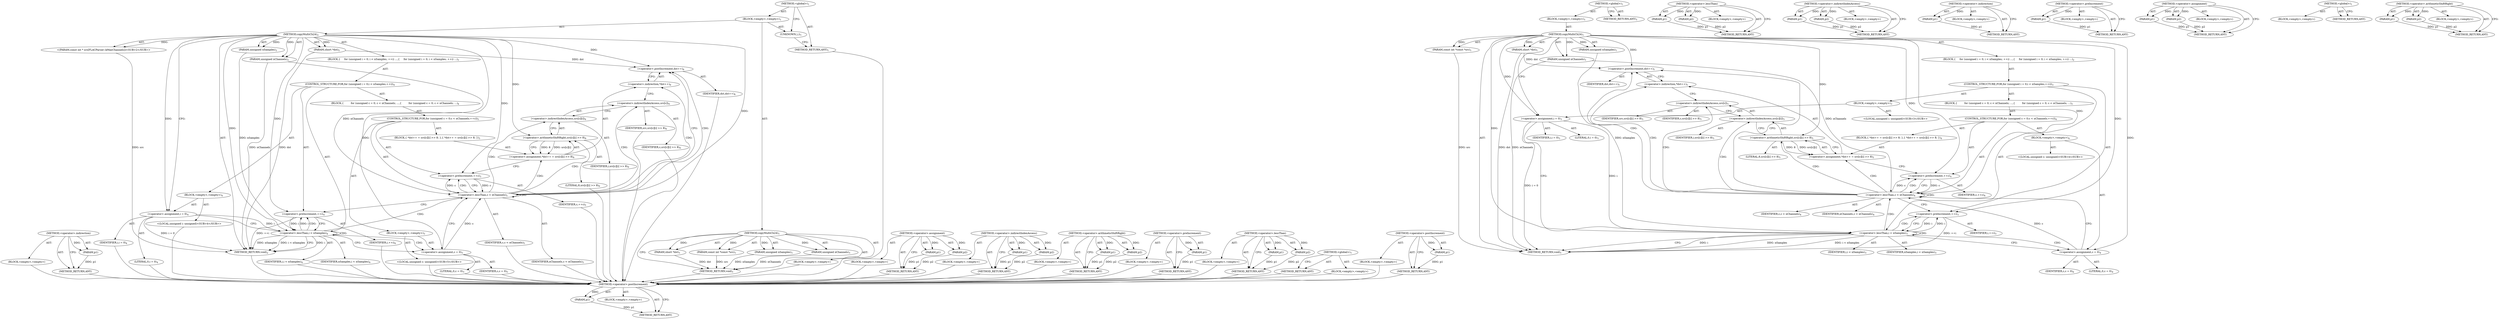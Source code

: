 digraph "&lt;operator&gt;.postIncrement" {
vulnerable_90 [label=<(METHOD,&lt;operator&gt;.postIncrement)>];
vulnerable_91 [label=<(PARAM,p1)>];
vulnerable_92 [label=<(BLOCK,&lt;empty&gt;,&lt;empty&gt;)>];
vulnerable_93 [label=<(METHOD_RETURN,ANY)>];
vulnerable_6 [label=<(METHOD,&lt;global&gt;)<SUB>1</SUB>>];
vulnerable_7 [label=<(BLOCK,&lt;empty&gt;,&lt;empty&gt;)<SUB>1</SUB>>];
vulnerable_8 [label=<(METHOD,copyMultiCh24)<SUB>1</SUB>>];
vulnerable_9 [label=<(PARAM,short *dst)<SUB>1</SUB>>];
vulnerable_10 [label=<(PARAM,const int *const *src)<SUB>1</SUB>>];
vulnerable_11 [label=<(PARAM,unsigned nSamples)<SUB>1</SUB>>];
vulnerable_12 [label=<(PARAM,unsigned nChannels)<SUB>1</SUB>>];
vulnerable_13 [label=<(BLOCK,{
     for (unsigned i = 0; i &lt; nSamples; ++i) ...,{
     for (unsigned i = 0; i &lt; nSamples; ++i) ...)<SUB>2</SUB>>];
vulnerable_14 [label=<(CONTROL_STRUCTURE,FOR,for (unsigned i = 0;i &lt; nSamples;++i))<SUB>3</SUB>>];
vulnerable_15 [label=<(BLOCK,&lt;empty&gt;,&lt;empty&gt;)<SUB>3</SUB>>];
vulnerable_16 [label="<(LOCAL,unsigned i: unsigned)<SUB>3</SUB>>"];
vulnerable_17 [label=<(&lt;operator&gt;.assignment,i = 0)<SUB>3</SUB>>];
vulnerable_18 [label=<(IDENTIFIER,i,i = 0)<SUB>3</SUB>>];
vulnerable_19 [label=<(LITERAL,0,i = 0)<SUB>3</SUB>>];
vulnerable_20 [label=<(&lt;operator&gt;.lessThan,i &lt; nSamples)<SUB>3</SUB>>];
vulnerable_21 [label=<(IDENTIFIER,i,i &lt; nSamples)<SUB>3</SUB>>];
vulnerable_22 [label=<(IDENTIFIER,nSamples,i &lt; nSamples)<SUB>3</SUB>>];
vulnerable_23 [label=<(&lt;operator&gt;.preIncrement,++i)<SUB>3</SUB>>];
vulnerable_24 [label=<(IDENTIFIER,i,++i)<SUB>3</SUB>>];
vulnerable_25 [label=<(BLOCK,{
         for (unsigned c = 0; c &lt; nChannels; ...,{
         for (unsigned c = 0; c &lt; nChannels; ...)<SUB>3</SUB>>];
vulnerable_26 [label=<(CONTROL_STRUCTURE,FOR,for (unsigned c = 0;c &lt; nChannels;++c))<SUB>4</SUB>>];
vulnerable_27 [label=<(BLOCK,&lt;empty&gt;,&lt;empty&gt;)<SUB>4</SUB>>];
vulnerable_28 [label="<(LOCAL,unsigned c: unsigned)<SUB>4</SUB>>"];
vulnerable_29 [label=<(&lt;operator&gt;.assignment,c = 0)<SUB>4</SUB>>];
vulnerable_30 [label=<(IDENTIFIER,c,c = 0)<SUB>4</SUB>>];
vulnerable_31 [label=<(LITERAL,0,c = 0)<SUB>4</SUB>>];
vulnerable_32 [label=<(&lt;operator&gt;.lessThan,c &lt; nChannels)<SUB>4</SUB>>];
vulnerable_33 [label=<(IDENTIFIER,c,c &lt; nChannels)<SUB>4</SUB>>];
vulnerable_34 [label=<(IDENTIFIER,nChannels,c &lt; nChannels)<SUB>4</SUB>>];
vulnerable_35 [label=<(&lt;operator&gt;.preIncrement,++c)<SUB>4</SUB>>];
vulnerable_36 [label=<(IDENTIFIER,c,++c)<SUB>4</SUB>>];
vulnerable_37 [label=<(BLOCK,{
 *dst++ = src[c][i] &gt;&gt; 8;
 },{
 *dst++ = src[c][i] &gt;&gt; 8;
 })<SUB>4</SUB>>];
vulnerable_38 [label=<(&lt;operator&gt;.assignment,*dst++ = src[c][i] &gt;&gt; 8)<SUB>5</SUB>>];
vulnerable_39 [label=<(&lt;operator&gt;.indirection,*dst++)<SUB>5</SUB>>];
vulnerable_40 [label=<(&lt;operator&gt;.postIncrement,dst++)<SUB>5</SUB>>];
vulnerable_41 [label=<(IDENTIFIER,dst,dst++)<SUB>5</SUB>>];
vulnerable_42 [label=<(&lt;operator&gt;.arithmeticShiftRight,src[c][i] &gt;&gt; 8)<SUB>5</SUB>>];
vulnerable_43 [label=<(&lt;operator&gt;.indirectIndexAccess,src[c][i])<SUB>5</SUB>>];
vulnerable_44 [label=<(&lt;operator&gt;.indirectIndexAccess,src[c])<SUB>5</SUB>>];
vulnerable_45 [label=<(IDENTIFIER,src,src[c][i] &gt;&gt; 8)<SUB>5</SUB>>];
vulnerable_46 [label=<(IDENTIFIER,c,src[c][i] &gt;&gt; 8)<SUB>5</SUB>>];
vulnerable_47 [label=<(IDENTIFIER,i,src[c][i] &gt;&gt; 8)<SUB>5</SUB>>];
vulnerable_48 [label=<(LITERAL,8,src[c][i] &gt;&gt; 8)<SUB>5</SUB>>];
vulnerable_49 [label=<(METHOD_RETURN,void)<SUB>1</SUB>>];
vulnerable_51 [label=<(METHOD_RETURN,ANY)<SUB>1</SUB>>];
vulnerable_77 [label=<(METHOD,&lt;operator&gt;.lessThan)>];
vulnerable_78 [label=<(PARAM,p1)>];
vulnerable_79 [label=<(PARAM,p2)>];
vulnerable_80 [label=<(BLOCK,&lt;empty&gt;,&lt;empty&gt;)>];
vulnerable_81 [label=<(METHOD_RETURN,ANY)>];
vulnerable_99 [label=<(METHOD,&lt;operator&gt;.indirectIndexAccess)>];
vulnerable_100 [label=<(PARAM,p1)>];
vulnerable_101 [label=<(PARAM,p2)>];
vulnerable_102 [label=<(BLOCK,&lt;empty&gt;,&lt;empty&gt;)>];
vulnerable_103 [label=<(METHOD_RETURN,ANY)>];
vulnerable_86 [label=<(METHOD,&lt;operator&gt;.indirection)>];
vulnerable_87 [label=<(PARAM,p1)>];
vulnerable_88 [label=<(BLOCK,&lt;empty&gt;,&lt;empty&gt;)>];
vulnerable_89 [label=<(METHOD_RETURN,ANY)>];
vulnerable_82 [label=<(METHOD,&lt;operator&gt;.preIncrement)>];
vulnerable_83 [label=<(PARAM,p1)>];
vulnerable_84 [label=<(BLOCK,&lt;empty&gt;,&lt;empty&gt;)>];
vulnerable_85 [label=<(METHOD_RETURN,ANY)>];
vulnerable_72 [label=<(METHOD,&lt;operator&gt;.assignment)>];
vulnerable_73 [label=<(PARAM,p1)>];
vulnerable_74 [label=<(PARAM,p2)>];
vulnerable_75 [label=<(BLOCK,&lt;empty&gt;,&lt;empty&gt;)>];
vulnerable_76 [label=<(METHOD_RETURN,ANY)>];
vulnerable_66 [label=<(METHOD,&lt;global&gt;)<SUB>1</SUB>>];
vulnerable_67 [label=<(BLOCK,&lt;empty&gt;,&lt;empty&gt;)>];
vulnerable_68 [label=<(METHOD_RETURN,ANY)>];
vulnerable_94 [label=<(METHOD,&lt;operator&gt;.arithmeticShiftRight)>];
vulnerable_95 [label=<(PARAM,p1)>];
vulnerable_96 [label=<(PARAM,p2)>];
vulnerable_97 [label=<(BLOCK,&lt;empty&gt;,&lt;empty&gt;)>];
vulnerable_98 [label=<(METHOD_RETURN,ANY)>];
fixed_97 [label=<(METHOD,&lt;operator&gt;.indirection)>];
fixed_98 [label=<(PARAM,p1)>];
fixed_99 [label=<(BLOCK,&lt;empty&gt;,&lt;empty&gt;)>];
fixed_100 [label=<(METHOD_RETURN,ANY)>];
fixed_6 [label=<(METHOD,&lt;global&gt;)<SUB>1</SUB>>];
fixed_7 [label=<(BLOCK,&lt;empty&gt;,&lt;empty&gt;)<SUB>1</SUB>>];
fixed_8 [label=<(METHOD,copyMultiCh24)<SUB>1</SUB>>];
fixed_9 [label=<(PARAM,short *dst)<SUB>1</SUB>>];
fixed_10 [label=<(PARAM,const int *const *src)<SUB>1</SUB>>];
fixed_11 [label=<(PARAM,unsigned nSamples)<SUB>1</SUB>>];
fixed_12 [label=<(PARAM,unsigned nChannels)<SUB>1</SUB>>];
fixed_13 [label=<(BLOCK,&lt;empty&gt;,&lt;empty&gt;)>];
fixed_14 [label=<(METHOD_RETURN,void)<SUB>1</SUB>>];
fixed_16 [label=<(UNKNOWN,),))<SUB>1</SUB>>];
fixed_17 [label=<(METHOD,copyMultiCh24)<SUB>2</SUB>>];
fixed_18 [label=<(PARAM,short *dst)<SUB>2</SUB>>];
fixed_19 [label="<(PARAM,const int * src[FLACParser::kMaxChannels])<SUB>2</SUB>>"];
fixed_20 [label=<(PARAM,unsigned nSamples)<SUB>2</SUB>>];
fixed_21 [label=<(PARAM,unsigned nChannels)<SUB>2</SUB>>];
fixed_22 [label=<(BLOCK,{
     for (unsigned i = 0; i &lt; nSamples; ++i) ...,{
     for (unsigned i = 0; i &lt; nSamples; ++i) ...)<SUB>3</SUB>>];
fixed_23 [label=<(CONTROL_STRUCTURE,FOR,for (unsigned i = 0;i &lt; nSamples;++i))<SUB>4</SUB>>];
fixed_24 [label=<(BLOCK,&lt;empty&gt;,&lt;empty&gt;)<SUB>4</SUB>>];
fixed_25 [label="<(LOCAL,unsigned i: unsigned)<SUB>4</SUB>>"];
fixed_26 [label=<(&lt;operator&gt;.assignment,i = 0)<SUB>4</SUB>>];
fixed_27 [label=<(IDENTIFIER,i,i = 0)<SUB>4</SUB>>];
fixed_28 [label=<(LITERAL,0,i = 0)<SUB>4</SUB>>];
fixed_29 [label=<(&lt;operator&gt;.lessThan,i &lt; nSamples)<SUB>4</SUB>>];
fixed_30 [label=<(IDENTIFIER,i,i &lt; nSamples)<SUB>4</SUB>>];
fixed_31 [label=<(IDENTIFIER,nSamples,i &lt; nSamples)<SUB>4</SUB>>];
fixed_32 [label=<(&lt;operator&gt;.preIncrement,++i)<SUB>4</SUB>>];
fixed_33 [label=<(IDENTIFIER,i,++i)<SUB>4</SUB>>];
fixed_34 [label=<(BLOCK,{
         for (unsigned c = 0; c &lt; nChannels; ...,{
         for (unsigned c = 0; c &lt; nChannels; ...)<SUB>4</SUB>>];
fixed_35 [label=<(CONTROL_STRUCTURE,FOR,for (unsigned c = 0;c &lt; nChannels;++c))<SUB>5</SUB>>];
fixed_36 [label=<(BLOCK,&lt;empty&gt;,&lt;empty&gt;)<SUB>5</SUB>>];
fixed_37 [label="<(LOCAL,unsigned c: unsigned)<SUB>5</SUB>>"];
fixed_38 [label=<(&lt;operator&gt;.assignment,c = 0)<SUB>5</SUB>>];
fixed_39 [label=<(IDENTIFIER,c,c = 0)<SUB>5</SUB>>];
fixed_40 [label=<(LITERAL,0,c = 0)<SUB>5</SUB>>];
fixed_41 [label=<(&lt;operator&gt;.lessThan,c &lt; nChannels)<SUB>5</SUB>>];
fixed_42 [label=<(IDENTIFIER,c,c &lt; nChannels)<SUB>5</SUB>>];
fixed_43 [label=<(IDENTIFIER,nChannels,c &lt; nChannels)<SUB>5</SUB>>];
fixed_44 [label=<(&lt;operator&gt;.preIncrement,++c)<SUB>5</SUB>>];
fixed_45 [label=<(IDENTIFIER,c,++c)<SUB>5</SUB>>];
fixed_46 [label=<(BLOCK,{
 *dst++ = src[c][i] &gt;&gt; 8;
 },{
 *dst++ = src[c][i] &gt;&gt; 8;
 })<SUB>5</SUB>>];
fixed_47 [label=<(&lt;operator&gt;.assignment,*dst++ = src[c][i] &gt;&gt; 8)<SUB>6</SUB>>];
fixed_48 [label=<(&lt;operator&gt;.indirection,*dst++)<SUB>6</SUB>>];
fixed_49 [label=<(&lt;operator&gt;.postIncrement,dst++)<SUB>6</SUB>>];
fixed_50 [label=<(IDENTIFIER,dst,dst++)<SUB>6</SUB>>];
fixed_51 [label=<(&lt;operator&gt;.arithmeticShiftRight,src[c][i] &gt;&gt; 8)<SUB>6</SUB>>];
fixed_52 [label=<(&lt;operator&gt;.indirectIndexAccess,src[c][i])<SUB>6</SUB>>];
fixed_53 [label=<(&lt;operator&gt;.indirectIndexAccess,src[c])<SUB>6</SUB>>];
fixed_54 [label=<(IDENTIFIER,src,src[c][i] &gt;&gt; 8)<SUB>6</SUB>>];
fixed_55 [label=<(IDENTIFIER,c,src[c][i] &gt;&gt; 8)<SUB>6</SUB>>];
fixed_56 [label=<(IDENTIFIER,i,src[c][i] &gt;&gt; 8)<SUB>6</SUB>>];
fixed_57 [label=<(LITERAL,8,src[c][i] &gt;&gt; 8)<SUB>6</SUB>>];
fixed_58 [label=<(METHOD_RETURN,void)<SUB>2</SUB>>];
fixed_60 [label=<(METHOD_RETURN,ANY)<SUB>1</SUB>>];
fixed_83 [label=<(METHOD,&lt;operator&gt;.assignment)>];
fixed_84 [label=<(PARAM,p1)>];
fixed_85 [label=<(PARAM,p2)>];
fixed_86 [label=<(BLOCK,&lt;empty&gt;,&lt;empty&gt;)>];
fixed_87 [label=<(METHOD_RETURN,ANY)>];
fixed_110 [label=<(METHOD,&lt;operator&gt;.indirectIndexAccess)>];
fixed_111 [label=<(PARAM,p1)>];
fixed_112 [label=<(PARAM,p2)>];
fixed_113 [label=<(BLOCK,&lt;empty&gt;,&lt;empty&gt;)>];
fixed_114 [label=<(METHOD_RETURN,ANY)>];
fixed_105 [label=<(METHOD,&lt;operator&gt;.arithmeticShiftRight)>];
fixed_106 [label=<(PARAM,p1)>];
fixed_107 [label=<(PARAM,p2)>];
fixed_108 [label=<(BLOCK,&lt;empty&gt;,&lt;empty&gt;)>];
fixed_109 [label=<(METHOD_RETURN,ANY)>];
fixed_93 [label=<(METHOD,&lt;operator&gt;.preIncrement)>];
fixed_94 [label=<(PARAM,p1)>];
fixed_95 [label=<(BLOCK,&lt;empty&gt;,&lt;empty&gt;)>];
fixed_96 [label=<(METHOD_RETURN,ANY)>];
fixed_88 [label=<(METHOD,&lt;operator&gt;.lessThan)>];
fixed_89 [label=<(PARAM,p1)>];
fixed_90 [label=<(PARAM,p2)>];
fixed_91 [label=<(BLOCK,&lt;empty&gt;,&lt;empty&gt;)>];
fixed_92 [label=<(METHOD_RETURN,ANY)>];
fixed_77 [label=<(METHOD,&lt;global&gt;)<SUB>1</SUB>>];
fixed_78 [label=<(BLOCK,&lt;empty&gt;,&lt;empty&gt;)>];
fixed_79 [label=<(METHOD_RETURN,ANY)>];
fixed_101 [label=<(METHOD,&lt;operator&gt;.postIncrement)>];
fixed_102 [label=<(PARAM,p1)>];
fixed_103 [label=<(BLOCK,&lt;empty&gt;,&lt;empty&gt;)>];
fixed_104 [label=<(METHOD_RETURN,ANY)>];
vulnerable_90 -> vulnerable_91  [key=0, label="AST: "];
vulnerable_90 -> vulnerable_91  [key=1, label="DDG: "];
vulnerable_90 -> vulnerable_92  [key=0, label="AST: "];
vulnerable_90 -> vulnerable_93  [key=0, label="AST: "];
vulnerable_90 -> vulnerable_93  [key=1, label="CFG: "];
vulnerable_91 -> vulnerable_93  [key=0, label="DDG: p1"];
vulnerable_6 -> vulnerable_7  [key=0, label="AST: "];
vulnerable_6 -> vulnerable_51  [key=0, label="AST: "];
vulnerable_6 -> vulnerable_51  [key=1, label="CFG: "];
vulnerable_7 -> vulnerable_8  [key=0, label="AST: "];
vulnerable_8 -> vulnerable_9  [key=0, label="AST: "];
vulnerable_8 -> vulnerable_9  [key=1, label="DDG: "];
vulnerable_8 -> vulnerable_10  [key=0, label="AST: "];
vulnerable_8 -> vulnerable_10  [key=1, label="DDG: "];
vulnerable_8 -> vulnerable_11  [key=0, label="AST: "];
vulnerable_8 -> vulnerable_11  [key=1, label="DDG: "];
vulnerable_8 -> vulnerable_12  [key=0, label="AST: "];
vulnerable_8 -> vulnerable_12  [key=1, label="DDG: "];
vulnerable_8 -> vulnerable_13  [key=0, label="AST: "];
vulnerable_8 -> vulnerable_49  [key=0, label="AST: "];
vulnerable_8 -> vulnerable_17  [key=0, label="CFG: "];
vulnerable_8 -> vulnerable_17  [key=1, label="DDG: "];
vulnerable_8 -> vulnerable_20  [key=0, label="DDG: "];
vulnerable_8 -> vulnerable_23  [key=0, label="DDG: "];
vulnerable_8 -> vulnerable_29  [key=0, label="DDG: "];
vulnerable_8 -> vulnerable_32  [key=0, label="DDG: "];
vulnerable_8 -> vulnerable_35  [key=0, label="DDG: "];
vulnerable_8 -> vulnerable_42  [key=0, label="DDG: "];
vulnerable_8 -> vulnerable_40  [key=0, label="DDG: "];
vulnerable_9 -> vulnerable_49  [key=0, label="DDG: dst"];
vulnerable_9 -> vulnerable_40  [key=0, label="DDG: dst"];
vulnerable_10 -> vulnerable_49  [key=0, label="DDG: src"];
vulnerable_11 -> vulnerable_20  [key=0, label="DDG: nSamples"];
vulnerable_12 -> vulnerable_49  [key=0, label="DDG: nChannels"];
vulnerable_12 -> vulnerable_32  [key=0, label="DDG: nChannels"];
vulnerable_13 -> vulnerable_14  [key=0, label="AST: "];
vulnerable_14 -> vulnerable_15  [key=0, label="AST: "];
vulnerable_14 -> vulnerable_20  [key=0, label="AST: "];
vulnerable_14 -> vulnerable_23  [key=0, label="AST: "];
vulnerable_14 -> vulnerable_25  [key=0, label="AST: "];
vulnerable_15 -> vulnerable_16  [key=0, label="AST: "];
vulnerable_15 -> vulnerable_17  [key=0, label="AST: "];
vulnerable_17 -> vulnerable_18  [key=0, label="AST: "];
vulnerable_17 -> vulnerable_19  [key=0, label="AST: "];
vulnerable_17 -> vulnerable_20  [key=0, label="CFG: "];
vulnerable_17 -> vulnerable_20  [key=1, label="DDG: i"];
vulnerable_17 -> vulnerable_49  [key=0, label="DDG: i = 0"];
vulnerable_20 -> vulnerable_21  [key=0, label="AST: "];
vulnerable_20 -> vulnerable_22  [key=0, label="AST: "];
vulnerable_20 -> vulnerable_49  [key=0, label="CFG: "];
vulnerable_20 -> vulnerable_49  [key=1, label="DDG: i"];
vulnerable_20 -> vulnerable_49  [key=2, label="DDG: nSamples"];
vulnerable_20 -> vulnerable_49  [key=3, label="DDG: i &lt; nSamples"];
vulnerable_20 -> vulnerable_29  [key=0, label="CFG: "];
vulnerable_20 -> vulnerable_29  [key=1, label="CDG: "];
vulnerable_20 -> vulnerable_23  [key=0, label="DDG: i"];
vulnerable_20 -> vulnerable_23  [key=1, label="CDG: "];
vulnerable_20 -> vulnerable_32  [key=0, label="CDG: "];
vulnerable_20 -> vulnerable_20  [key=0, label="CDG: "];
vulnerable_23 -> vulnerable_24  [key=0, label="AST: "];
vulnerable_23 -> vulnerable_20  [key=0, label="CFG: "];
vulnerable_23 -> vulnerable_20  [key=1, label="DDG: i"];
vulnerable_23 -> vulnerable_49  [key=0, label="DDG: ++i"];
vulnerable_25 -> vulnerable_26  [key=0, label="AST: "];
vulnerable_26 -> vulnerable_27  [key=0, label="AST: "];
vulnerable_26 -> vulnerable_32  [key=0, label="AST: "];
vulnerable_26 -> vulnerable_35  [key=0, label="AST: "];
vulnerable_26 -> vulnerable_37  [key=0, label="AST: "];
vulnerable_27 -> vulnerable_28  [key=0, label="AST: "];
vulnerable_27 -> vulnerable_29  [key=0, label="AST: "];
vulnerable_29 -> vulnerable_30  [key=0, label="AST: "];
vulnerable_29 -> vulnerable_31  [key=0, label="AST: "];
vulnerable_29 -> vulnerable_32  [key=0, label="CFG: "];
vulnerable_29 -> vulnerable_32  [key=1, label="DDG: c"];
vulnerable_32 -> vulnerable_33  [key=0, label="AST: "];
vulnerable_32 -> vulnerable_34  [key=0, label="AST: "];
vulnerable_32 -> vulnerable_40  [key=0, label="CFG: "];
vulnerable_32 -> vulnerable_40  [key=1, label="CDG: "];
vulnerable_32 -> vulnerable_23  [key=0, label="CFG: "];
vulnerable_32 -> vulnerable_35  [key=0, label="DDG: c"];
vulnerable_32 -> vulnerable_35  [key=1, label="CDG: "];
vulnerable_32 -> vulnerable_32  [key=0, label="CDG: "];
vulnerable_32 -> vulnerable_42  [key=0, label="CDG: "];
vulnerable_32 -> vulnerable_38  [key=0, label="CDG: "];
vulnerable_32 -> vulnerable_44  [key=0, label="CDG: "];
vulnerable_32 -> vulnerable_39  [key=0, label="CDG: "];
vulnerable_32 -> vulnerable_43  [key=0, label="CDG: "];
vulnerable_35 -> vulnerable_36  [key=0, label="AST: "];
vulnerable_35 -> vulnerable_32  [key=0, label="CFG: "];
vulnerable_35 -> vulnerable_32  [key=1, label="DDG: c"];
vulnerable_37 -> vulnerable_38  [key=0, label="AST: "];
vulnerable_38 -> vulnerable_39  [key=0, label="AST: "];
vulnerable_38 -> vulnerable_42  [key=0, label="AST: "];
vulnerable_38 -> vulnerable_35  [key=0, label="CFG: "];
vulnerable_39 -> vulnerable_40  [key=0, label="AST: "];
vulnerable_39 -> vulnerable_44  [key=0, label="CFG: "];
vulnerable_40 -> vulnerable_41  [key=0, label="AST: "];
vulnerable_40 -> vulnerable_39  [key=0, label="CFG: "];
vulnerable_42 -> vulnerable_43  [key=0, label="AST: "];
vulnerable_42 -> vulnerable_48  [key=0, label="AST: "];
vulnerable_42 -> vulnerable_38  [key=0, label="CFG: "];
vulnerable_42 -> vulnerable_38  [key=1, label="DDG: src[c][i]"];
vulnerable_42 -> vulnerable_38  [key=2, label="DDG: 8"];
vulnerable_43 -> vulnerable_44  [key=0, label="AST: "];
vulnerable_43 -> vulnerable_47  [key=0, label="AST: "];
vulnerable_43 -> vulnerable_42  [key=0, label="CFG: "];
vulnerable_44 -> vulnerable_45  [key=0, label="AST: "];
vulnerable_44 -> vulnerable_46  [key=0, label="AST: "];
vulnerable_44 -> vulnerable_43  [key=0, label="CFG: "];
vulnerable_77 -> vulnerable_78  [key=0, label="AST: "];
vulnerable_77 -> vulnerable_78  [key=1, label="DDG: "];
vulnerable_77 -> vulnerable_80  [key=0, label="AST: "];
vulnerable_77 -> vulnerable_79  [key=0, label="AST: "];
vulnerable_77 -> vulnerable_79  [key=1, label="DDG: "];
vulnerable_77 -> vulnerable_81  [key=0, label="AST: "];
vulnerable_77 -> vulnerable_81  [key=1, label="CFG: "];
vulnerable_78 -> vulnerable_81  [key=0, label="DDG: p1"];
vulnerable_79 -> vulnerable_81  [key=0, label="DDG: p2"];
vulnerable_99 -> vulnerable_100  [key=0, label="AST: "];
vulnerable_99 -> vulnerable_100  [key=1, label="DDG: "];
vulnerable_99 -> vulnerable_102  [key=0, label="AST: "];
vulnerable_99 -> vulnerable_101  [key=0, label="AST: "];
vulnerable_99 -> vulnerable_101  [key=1, label="DDG: "];
vulnerable_99 -> vulnerable_103  [key=0, label="AST: "];
vulnerable_99 -> vulnerable_103  [key=1, label="CFG: "];
vulnerable_100 -> vulnerable_103  [key=0, label="DDG: p1"];
vulnerable_101 -> vulnerable_103  [key=0, label="DDG: p2"];
vulnerable_86 -> vulnerable_87  [key=0, label="AST: "];
vulnerable_86 -> vulnerable_87  [key=1, label="DDG: "];
vulnerable_86 -> vulnerable_88  [key=0, label="AST: "];
vulnerable_86 -> vulnerable_89  [key=0, label="AST: "];
vulnerable_86 -> vulnerable_89  [key=1, label="CFG: "];
vulnerable_87 -> vulnerable_89  [key=0, label="DDG: p1"];
vulnerable_82 -> vulnerable_83  [key=0, label="AST: "];
vulnerable_82 -> vulnerable_83  [key=1, label="DDG: "];
vulnerable_82 -> vulnerable_84  [key=0, label="AST: "];
vulnerable_82 -> vulnerable_85  [key=0, label="AST: "];
vulnerable_82 -> vulnerable_85  [key=1, label="CFG: "];
vulnerable_83 -> vulnerable_85  [key=0, label="DDG: p1"];
vulnerable_72 -> vulnerable_73  [key=0, label="AST: "];
vulnerable_72 -> vulnerable_73  [key=1, label="DDG: "];
vulnerable_72 -> vulnerable_75  [key=0, label="AST: "];
vulnerable_72 -> vulnerable_74  [key=0, label="AST: "];
vulnerable_72 -> vulnerable_74  [key=1, label="DDG: "];
vulnerable_72 -> vulnerable_76  [key=0, label="AST: "];
vulnerable_72 -> vulnerable_76  [key=1, label="CFG: "];
vulnerable_73 -> vulnerable_76  [key=0, label="DDG: p1"];
vulnerable_74 -> vulnerable_76  [key=0, label="DDG: p2"];
vulnerable_66 -> vulnerable_67  [key=0, label="AST: "];
vulnerable_66 -> vulnerable_68  [key=0, label="AST: "];
vulnerable_66 -> vulnerable_68  [key=1, label="CFG: "];
vulnerable_94 -> vulnerable_95  [key=0, label="AST: "];
vulnerable_94 -> vulnerable_95  [key=1, label="DDG: "];
vulnerable_94 -> vulnerable_97  [key=0, label="AST: "];
vulnerable_94 -> vulnerable_96  [key=0, label="AST: "];
vulnerable_94 -> vulnerable_96  [key=1, label="DDG: "];
vulnerable_94 -> vulnerable_98  [key=0, label="AST: "];
vulnerable_94 -> vulnerable_98  [key=1, label="CFG: "];
vulnerable_95 -> vulnerable_98  [key=0, label="DDG: p1"];
vulnerable_96 -> vulnerable_98  [key=0, label="DDG: p2"];
fixed_97 -> fixed_98  [key=0, label="AST: "];
fixed_97 -> fixed_98  [key=1, label="DDG: "];
fixed_97 -> fixed_99  [key=0, label="AST: "];
fixed_97 -> fixed_100  [key=0, label="AST: "];
fixed_97 -> fixed_100  [key=1, label="CFG: "];
fixed_98 -> fixed_100  [key=0, label="DDG: p1"];
fixed_99 -> vulnerable_90  [key=0];
fixed_100 -> vulnerable_90  [key=0];
fixed_6 -> fixed_7  [key=0, label="AST: "];
fixed_6 -> fixed_60  [key=0, label="AST: "];
fixed_6 -> fixed_16  [key=0, label="CFG: "];
fixed_7 -> fixed_8  [key=0, label="AST: "];
fixed_7 -> fixed_16  [key=0, label="AST: "];
fixed_7 -> fixed_17  [key=0, label="AST: "];
fixed_8 -> fixed_9  [key=0, label="AST: "];
fixed_8 -> fixed_9  [key=1, label="DDG: "];
fixed_8 -> fixed_10  [key=0, label="AST: "];
fixed_8 -> fixed_10  [key=1, label="DDG: "];
fixed_8 -> fixed_11  [key=0, label="AST: "];
fixed_8 -> fixed_11  [key=1, label="DDG: "];
fixed_8 -> fixed_12  [key=0, label="AST: "];
fixed_8 -> fixed_12  [key=1, label="DDG: "];
fixed_8 -> fixed_13  [key=0, label="AST: "];
fixed_8 -> fixed_14  [key=0, label="AST: "];
fixed_8 -> fixed_14  [key=1, label="CFG: "];
fixed_9 -> fixed_14  [key=0, label="DDG: dst"];
fixed_10 -> fixed_14  [key=0, label="DDG: src"];
fixed_11 -> fixed_14  [key=0, label="DDG: nSamples"];
fixed_12 -> fixed_14  [key=0, label="DDG: nChannels"];
fixed_13 -> vulnerable_90  [key=0];
fixed_14 -> vulnerable_90  [key=0];
fixed_16 -> fixed_60  [key=0, label="CFG: "];
fixed_17 -> fixed_18  [key=0, label="AST: "];
fixed_17 -> fixed_18  [key=1, label="DDG: "];
fixed_17 -> fixed_19  [key=0, label="AST: "];
fixed_17 -> fixed_19  [key=1, label="DDG: "];
fixed_17 -> fixed_20  [key=0, label="AST: "];
fixed_17 -> fixed_20  [key=1, label="DDG: "];
fixed_17 -> fixed_21  [key=0, label="AST: "];
fixed_17 -> fixed_21  [key=1, label="DDG: "];
fixed_17 -> fixed_22  [key=0, label="AST: "];
fixed_17 -> fixed_58  [key=0, label="AST: "];
fixed_17 -> fixed_26  [key=0, label="CFG: "];
fixed_17 -> fixed_26  [key=1, label="DDG: "];
fixed_17 -> fixed_29  [key=0, label="DDG: "];
fixed_17 -> fixed_32  [key=0, label="DDG: "];
fixed_17 -> fixed_38  [key=0, label="DDG: "];
fixed_17 -> fixed_41  [key=0, label="DDG: "];
fixed_17 -> fixed_44  [key=0, label="DDG: "];
fixed_17 -> fixed_51  [key=0, label="DDG: "];
fixed_17 -> fixed_49  [key=0, label="DDG: "];
fixed_18 -> fixed_58  [key=0, label="DDG: dst"];
fixed_18 -> fixed_49  [key=0, label="DDG: dst"];
fixed_19 -> fixed_58  [key=0, label="DDG: src"];
fixed_20 -> fixed_29  [key=0, label="DDG: nSamples"];
fixed_21 -> fixed_58  [key=0, label="DDG: nChannels"];
fixed_21 -> fixed_41  [key=0, label="DDG: nChannels"];
fixed_22 -> fixed_23  [key=0, label="AST: "];
fixed_23 -> fixed_24  [key=0, label="AST: "];
fixed_23 -> fixed_29  [key=0, label="AST: "];
fixed_23 -> fixed_32  [key=0, label="AST: "];
fixed_23 -> fixed_34  [key=0, label="AST: "];
fixed_24 -> fixed_25  [key=0, label="AST: "];
fixed_24 -> fixed_26  [key=0, label="AST: "];
fixed_25 -> vulnerable_90  [key=0];
fixed_26 -> fixed_27  [key=0, label="AST: "];
fixed_26 -> fixed_28  [key=0, label="AST: "];
fixed_26 -> fixed_29  [key=0, label="CFG: "];
fixed_26 -> fixed_29  [key=1, label="DDG: i"];
fixed_26 -> fixed_58  [key=0, label="DDG: i = 0"];
fixed_27 -> vulnerable_90  [key=0];
fixed_28 -> vulnerable_90  [key=0];
fixed_29 -> fixed_30  [key=0, label="AST: "];
fixed_29 -> fixed_31  [key=0, label="AST: "];
fixed_29 -> fixed_58  [key=0, label="CFG: "];
fixed_29 -> fixed_58  [key=1, label="DDG: i"];
fixed_29 -> fixed_58  [key=2, label="DDG: nSamples"];
fixed_29 -> fixed_58  [key=3, label="DDG: i &lt; nSamples"];
fixed_29 -> fixed_38  [key=0, label="CFG: "];
fixed_29 -> fixed_38  [key=1, label="CDG: "];
fixed_29 -> fixed_32  [key=0, label="DDG: i"];
fixed_29 -> fixed_32  [key=1, label="CDG: "];
fixed_29 -> fixed_41  [key=0, label="CDG: "];
fixed_29 -> fixed_29  [key=0, label="CDG: "];
fixed_30 -> vulnerable_90  [key=0];
fixed_31 -> vulnerable_90  [key=0];
fixed_32 -> fixed_33  [key=0, label="AST: "];
fixed_32 -> fixed_29  [key=0, label="CFG: "];
fixed_32 -> fixed_29  [key=1, label="DDG: i"];
fixed_32 -> fixed_58  [key=0, label="DDG: ++i"];
fixed_33 -> vulnerable_90  [key=0];
fixed_34 -> fixed_35  [key=0, label="AST: "];
fixed_35 -> fixed_36  [key=0, label="AST: "];
fixed_35 -> fixed_41  [key=0, label="AST: "];
fixed_35 -> fixed_44  [key=0, label="AST: "];
fixed_35 -> fixed_46  [key=0, label="AST: "];
fixed_36 -> fixed_37  [key=0, label="AST: "];
fixed_36 -> fixed_38  [key=0, label="AST: "];
fixed_37 -> vulnerable_90  [key=0];
fixed_38 -> fixed_39  [key=0, label="AST: "];
fixed_38 -> fixed_40  [key=0, label="AST: "];
fixed_38 -> fixed_41  [key=0, label="CFG: "];
fixed_38 -> fixed_41  [key=1, label="DDG: c"];
fixed_39 -> vulnerable_90  [key=0];
fixed_40 -> vulnerable_90  [key=0];
fixed_41 -> fixed_42  [key=0, label="AST: "];
fixed_41 -> fixed_43  [key=0, label="AST: "];
fixed_41 -> fixed_49  [key=0, label="CFG: "];
fixed_41 -> fixed_49  [key=1, label="CDG: "];
fixed_41 -> fixed_32  [key=0, label="CFG: "];
fixed_41 -> fixed_44  [key=0, label="DDG: c"];
fixed_41 -> fixed_44  [key=1, label="CDG: "];
fixed_41 -> fixed_47  [key=0, label="CDG: "];
fixed_41 -> fixed_48  [key=0, label="CDG: "];
fixed_41 -> fixed_51  [key=0, label="CDG: "];
fixed_41 -> fixed_52  [key=0, label="CDG: "];
fixed_41 -> fixed_53  [key=0, label="CDG: "];
fixed_41 -> fixed_41  [key=0, label="CDG: "];
fixed_42 -> vulnerable_90  [key=0];
fixed_43 -> vulnerable_90  [key=0];
fixed_44 -> fixed_45  [key=0, label="AST: "];
fixed_44 -> fixed_41  [key=0, label="CFG: "];
fixed_44 -> fixed_41  [key=1, label="DDG: c"];
fixed_45 -> vulnerable_90  [key=0];
fixed_46 -> fixed_47  [key=0, label="AST: "];
fixed_47 -> fixed_48  [key=0, label="AST: "];
fixed_47 -> fixed_51  [key=0, label="AST: "];
fixed_47 -> fixed_44  [key=0, label="CFG: "];
fixed_48 -> fixed_49  [key=0, label="AST: "];
fixed_48 -> fixed_53  [key=0, label="CFG: "];
fixed_49 -> fixed_50  [key=0, label="AST: "];
fixed_49 -> fixed_48  [key=0, label="CFG: "];
fixed_50 -> vulnerable_90  [key=0];
fixed_51 -> fixed_52  [key=0, label="AST: "];
fixed_51 -> fixed_57  [key=0, label="AST: "];
fixed_51 -> fixed_47  [key=0, label="CFG: "];
fixed_51 -> fixed_47  [key=1, label="DDG: src[c][i]"];
fixed_51 -> fixed_47  [key=2, label="DDG: 8"];
fixed_52 -> fixed_53  [key=0, label="AST: "];
fixed_52 -> fixed_56  [key=0, label="AST: "];
fixed_52 -> fixed_51  [key=0, label="CFG: "];
fixed_53 -> fixed_54  [key=0, label="AST: "];
fixed_53 -> fixed_55  [key=0, label="AST: "];
fixed_53 -> fixed_52  [key=0, label="CFG: "];
fixed_54 -> vulnerable_90  [key=0];
fixed_55 -> vulnerable_90  [key=0];
fixed_56 -> vulnerable_90  [key=0];
fixed_57 -> vulnerable_90  [key=0];
fixed_58 -> vulnerable_90  [key=0];
fixed_60 -> vulnerable_90  [key=0];
fixed_83 -> fixed_84  [key=0, label="AST: "];
fixed_83 -> fixed_84  [key=1, label="DDG: "];
fixed_83 -> fixed_86  [key=0, label="AST: "];
fixed_83 -> fixed_85  [key=0, label="AST: "];
fixed_83 -> fixed_85  [key=1, label="DDG: "];
fixed_83 -> fixed_87  [key=0, label="AST: "];
fixed_83 -> fixed_87  [key=1, label="CFG: "];
fixed_84 -> fixed_87  [key=0, label="DDG: p1"];
fixed_85 -> fixed_87  [key=0, label="DDG: p2"];
fixed_86 -> vulnerable_90  [key=0];
fixed_87 -> vulnerable_90  [key=0];
fixed_110 -> fixed_111  [key=0, label="AST: "];
fixed_110 -> fixed_111  [key=1, label="DDG: "];
fixed_110 -> fixed_113  [key=0, label="AST: "];
fixed_110 -> fixed_112  [key=0, label="AST: "];
fixed_110 -> fixed_112  [key=1, label="DDG: "];
fixed_110 -> fixed_114  [key=0, label="AST: "];
fixed_110 -> fixed_114  [key=1, label="CFG: "];
fixed_111 -> fixed_114  [key=0, label="DDG: p1"];
fixed_112 -> fixed_114  [key=0, label="DDG: p2"];
fixed_113 -> vulnerable_90  [key=0];
fixed_114 -> vulnerable_90  [key=0];
fixed_105 -> fixed_106  [key=0, label="AST: "];
fixed_105 -> fixed_106  [key=1, label="DDG: "];
fixed_105 -> fixed_108  [key=0, label="AST: "];
fixed_105 -> fixed_107  [key=0, label="AST: "];
fixed_105 -> fixed_107  [key=1, label="DDG: "];
fixed_105 -> fixed_109  [key=0, label="AST: "];
fixed_105 -> fixed_109  [key=1, label="CFG: "];
fixed_106 -> fixed_109  [key=0, label="DDG: p1"];
fixed_107 -> fixed_109  [key=0, label="DDG: p2"];
fixed_108 -> vulnerable_90  [key=0];
fixed_109 -> vulnerable_90  [key=0];
fixed_93 -> fixed_94  [key=0, label="AST: "];
fixed_93 -> fixed_94  [key=1, label="DDG: "];
fixed_93 -> fixed_95  [key=0, label="AST: "];
fixed_93 -> fixed_96  [key=0, label="AST: "];
fixed_93 -> fixed_96  [key=1, label="CFG: "];
fixed_94 -> fixed_96  [key=0, label="DDG: p1"];
fixed_95 -> vulnerable_90  [key=0];
fixed_96 -> vulnerable_90  [key=0];
fixed_88 -> fixed_89  [key=0, label="AST: "];
fixed_88 -> fixed_89  [key=1, label="DDG: "];
fixed_88 -> fixed_91  [key=0, label="AST: "];
fixed_88 -> fixed_90  [key=0, label="AST: "];
fixed_88 -> fixed_90  [key=1, label="DDG: "];
fixed_88 -> fixed_92  [key=0, label="AST: "];
fixed_88 -> fixed_92  [key=1, label="CFG: "];
fixed_89 -> fixed_92  [key=0, label="DDG: p1"];
fixed_90 -> fixed_92  [key=0, label="DDG: p2"];
fixed_91 -> vulnerable_90  [key=0];
fixed_92 -> vulnerable_90  [key=0];
fixed_77 -> fixed_78  [key=0, label="AST: "];
fixed_77 -> fixed_79  [key=0, label="AST: "];
fixed_77 -> fixed_79  [key=1, label="CFG: "];
fixed_78 -> vulnerable_90  [key=0];
fixed_79 -> vulnerable_90  [key=0];
fixed_101 -> fixed_102  [key=0, label="AST: "];
fixed_101 -> fixed_102  [key=1, label="DDG: "];
fixed_101 -> fixed_103  [key=0, label="AST: "];
fixed_101 -> fixed_104  [key=0, label="AST: "];
fixed_101 -> fixed_104  [key=1, label="CFG: "];
fixed_102 -> fixed_104  [key=0, label="DDG: p1"];
fixed_103 -> vulnerable_90  [key=0];
fixed_104 -> vulnerable_90  [key=0];
}
